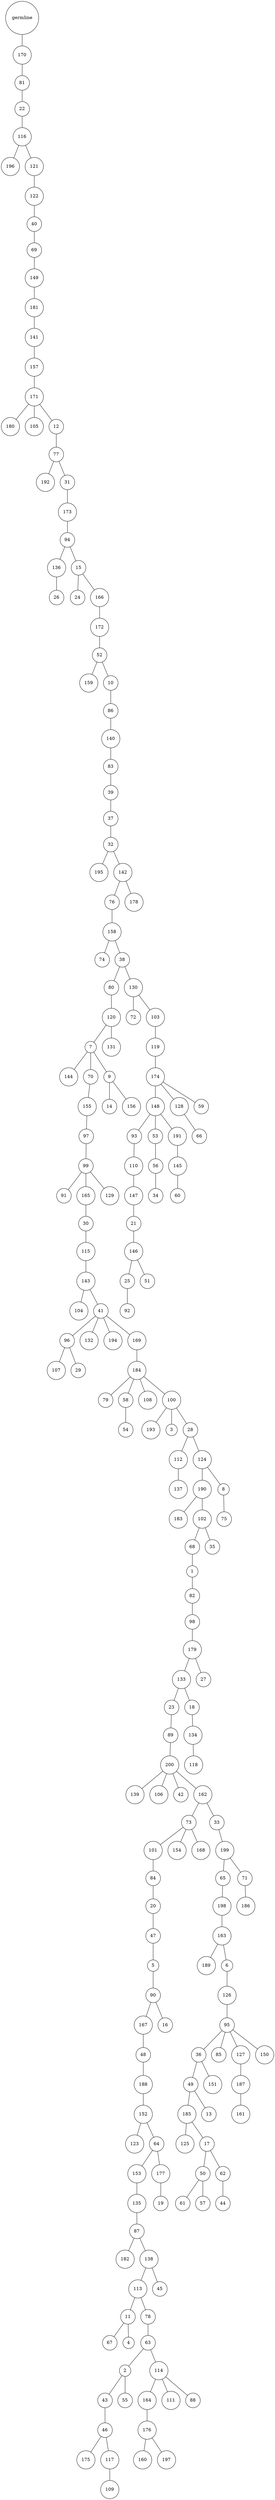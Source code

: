 graph {
	rankdir=UD;
	splines=line;
	node [shape=circle]
	"0x7fc519b49520" [label="germline"];
	"0x7fc519b49550" [label="170"];
	"0x7fc519b49520" -- "0x7fc519b49550" ;
	"0x7fc519b49580" [label="81"];
	"0x7fc519b49550" -- "0x7fc519b49580" ;
	"0x7fc519b495b0" [label="22"];
	"0x7fc519b49580" -- "0x7fc519b495b0" ;
	"0x7fc519b495e0" [label="116"];
	"0x7fc519b495b0" -- "0x7fc519b495e0" ;
	"0x7fc519b49610" [label="196"];
	"0x7fc519b495e0" -- "0x7fc519b49610" ;
	"0x7fc519b49640" [label="121"];
	"0x7fc519b495e0" -- "0x7fc519b49640" ;
	"0x7fc519b49670" [label="122"];
	"0x7fc519b49640" -- "0x7fc519b49670" ;
	"0x7fc519b496a0" [label="40"];
	"0x7fc519b49670" -- "0x7fc519b496a0" ;
	"0x7fc519b496d0" [label="69"];
	"0x7fc519b496a0" -- "0x7fc519b496d0" ;
	"0x7fc519b49700" [label="149"];
	"0x7fc519b496d0" -- "0x7fc519b49700" ;
	"0x7fc519b49730" [label="181"];
	"0x7fc519b49700" -- "0x7fc519b49730" ;
	"0x7fc519b49760" [label="141"];
	"0x7fc519b49730" -- "0x7fc519b49760" ;
	"0x7fc519b49790" [label="157"];
	"0x7fc519b49760" -- "0x7fc519b49790" ;
	"0x7fc519b497c0" [label="171"];
	"0x7fc519b49790" -- "0x7fc519b497c0" ;
	"0x7fc519b497f0" [label="180"];
	"0x7fc519b497c0" -- "0x7fc519b497f0" ;
	"0x7fc519b49820" [label="105"];
	"0x7fc519b497c0" -- "0x7fc519b49820" ;
	"0x7fc519b49850" [label="12"];
	"0x7fc519b497c0" -- "0x7fc519b49850" ;
	"0x7fc519b49880" [label="77"];
	"0x7fc519b49850" -- "0x7fc519b49880" ;
	"0x7fc519b498b0" [label="192"];
	"0x7fc519b49880" -- "0x7fc519b498b0" ;
	"0x7fc519b498e0" [label="31"];
	"0x7fc519b49880" -- "0x7fc519b498e0" ;
	"0x7fc519b49910" [label="173"];
	"0x7fc519b498e0" -- "0x7fc519b49910" ;
	"0x7fc519b49940" [label="94"];
	"0x7fc519b49910" -- "0x7fc519b49940" ;
	"0x7fc519b49970" [label="136"];
	"0x7fc519b49940" -- "0x7fc519b49970" ;
	"0x7fc519b499a0" [label="26"];
	"0x7fc519b49970" -- "0x7fc519b499a0" ;
	"0x7fc519b499d0" [label="15"];
	"0x7fc519b49940" -- "0x7fc519b499d0" ;
	"0x7fc519b49a00" [label="24"];
	"0x7fc519b499d0" -- "0x7fc519b49a00" ;
	"0x7fc519b49a30" [label="166"];
	"0x7fc519b499d0" -- "0x7fc519b49a30" ;
	"0x7fc519b49a60" [label="172"];
	"0x7fc519b49a30" -- "0x7fc519b49a60" ;
	"0x7fc519b49a90" [label="52"];
	"0x7fc519b49a60" -- "0x7fc519b49a90" ;
	"0x7fc519b49ac0" [label="159"];
	"0x7fc519b49a90" -- "0x7fc519b49ac0" ;
	"0x7fc519b49af0" [label="10"];
	"0x7fc519b49a90" -- "0x7fc519b49af0" ;
	"0x7fc519b49b20" [label="86"];
	"0x7fc519b49af0" -- "0x7fc519b49b20" ;
	"0x7fc519b49b50" [label="140"];
	"0x7fc519b49b20" -- "0x7fc519b49b50" ;
	"0x7fc519b49b80" [label="83"];
	"0x7fc519b49b50" -- "0x7fc519b49b80" ;
	"0x7fc519b49bb0" [label="39"];
	"0x7fc519b49b80" -- "0x7fc519b49bb0" ;
	"0x7fc519b49be0" [label="37"];
	"0x7fc519b49bb0" -- "0x7fc519b49be0" ;
	"0x7fc519b49c10" [label="32"];
	"0x7fc519b49be0" -- "0x7fc519b49c10" ;
	"0x7fc519b49c40" [label="195"];
	"0x7fc519b49c10" -- "0x7fc519b49c40" ;
	"0x7fc519b49c70" [label="142"];
	"0x7fc519b49c10" -- "0x7fc519b49c70" ;
	"0x7fc519b49ca0" [label="76"];
	"0x7fc519b49c70" -- "0x7fc519b49ca0" ;
	"0x7fc519b49cd0" [label="158"];
	"0x7fc519b49ca0" -- "0x7fc519b49cd0" ;
	"0x7fc519b49d00" [label="74"];
	"0x7fc519b49cd0" -- "0x7fc519b49d00" ;
	"0x7fc519b49d30" [label="38"];
	"0x7fc519b49cd0" -- "0x7fc519b49d30" ;
	"0x7fc519b49d60" [label="80"];
	"0x7fc519b49d30" -- "0x7fc519b49d60" ;
	"0x7fc519b49d90" [label="120"];
	"0x7fc519b49d60" -- "0x7fc519b49d90" ;
	"0x7fc519b49dc0" [label="7"];
	"0x7fc519b49d90" -- "0x7fc519b49dc0" ;
	"0x7fc519b49df0" [label="144"];
	"0x7fc519b49dc0" -- "0x7fc519b49df0" ;
	"0x7fc519b49e20" [label="70"];
	"0x7fc519b49dc0" -- "0x7fc519b49e20" ;
	"0x7fc519b49e50" [label="155"];
	"0x7fc519b49e20" -- "0x7fc519b49e50" ;
	"0x7fc519b49e80" [label="97"];
	"0x7fc519b49e50" -- "0x7fc519b49e80" ;
	"0x7fc519b49eb0" [label="99"];
	"0x7fc519b49e80" -- "0x7fc519b49eb0" ;
	"0x7fc519b49ee0" [label="91"];
	"0x7fc519b49eb0" -- "0x7fc519b49ee0" ;
	"0x7fc519b49f10" [label="165"];
	"0x7fc519b49eb0" -- "0x7fc519b49f10" ;
	"0x7fc519b49f40" [label="30"];
	"0x7fc519b49f10" -- "0x7fc519b49f40" ;
	"0x7fc519b49f70" [label="115"];
	"0x7fc519b49f40" -- "0x7fc519b49f70" ;
	"0x7fc519b49fa0" [label="143"];
	"0x7fc519b49f70" -- "0x7fc519b49fa0" ;
	"0x7fc519b49fd0" [label="104"];
	"0x7fc519b49fa0" -- "0x7fc519b49fd0" ;
	"0x7fc519b4d040" [label="41"];
	"0x7fc519b49fa0" -- "0x7fc519b4d040" ;
	"0x7fc519b4d070" [label="96"];
	"0x7fc519b4d040" -- "0x7fc519b4d070" ;
	"0x7fc519b4d0a0" [label="107"];
	"0x7fc519b4d070" -- "0x7fc519b4d0a0" ;
	"0x7fc519b4d0d0" [label="29"];
	"0x7fc519b4d070" -- "0x7fc519b4d0d0" ;
	"0x7fc519b4d100" [label="132"];
	"0x7fc519b4d040" -- "0x7fc519b4d100" ;
	"0x7fc519b4d130" [label="194"];
	"0x7fc519b4d040" -- "0x7fc519b4d130" ;
	"0x7fc519b4d160" [label="169"];
	"0x7fc519b4d040" -- "0x7fc519b4d160" ;
	"0x7fc519b4d190" [label="184"];
	"0x7fc519b4d160" -- "0x7fc519b4d190" ;
	"0x7fc519b4d1c0" [label="79"];
	"0x7fc519b4d190" -- "0x7fc519b4d1c0" ;
	"0x7fc519b4d1f0" [label="58"];
	"0x7fc519b4d190" -- "0x7fc519b4d1f0" ;
	"0x7fc519b4d220" [label="54"];
	"0x7fc519b4d1f0" -- "0x7fc519b4d220" ;
	"0x7fc519b4d250" [label="108"];
	"0x7fc519b4d190" -- "0x7fc519b4d250" ;
	"0x7fc519b4d280" [label="100"];
	"0x7fc519b4d190" -- "0x7fc519b4d280" ;
	"0x7fc519b4d2b0" [label="193"];
	"0x7fc519b4d280" -- "0x7fc519b4d2b0" ;
	"0x7fc519b4d2e0" [label="3"];
	"0x7fc519b4d280" -- "0x7fc519b4d2e0" ;
	"0x7fc519b4d310" [label="28"];
	"0x7fc519b4d280" -- "0x7fc519b4d310" ;
	"0x7fc519b4d340" [label="112"];
	"0x7fc519b4d310" -- "0x7fc519b4d340" ;
	"0x7fc519b4d370" [label="137"];
	"0x7fc519b4d340" -- "0x7fc519b4d370" ;
	"0x7fc519b4d3a0" [label="124"];
	"0x7fc519b4d310" -- "0x7fc519b4d3a0" ;
	"0x7fc519b4d3d0" [label="190"];
	"0x7fc519b4d3a0" -- "0x7fc519b4d3d0" ;
	"0x7fc519b4d400" [label="183"];
	"0x7fc519b4d3d0" -- "0x7fc519b4d400" ;
	"0x7fc519b4d430" [label="102"];
	"0x7fc519b4d3d0" -- "0x7fc519b4d430" ;
	"0x7fc519b4d460" [label="68"];
	"0x7fc519b4d430" -- "0x7fc519b4d460" ;
	"0x7fc519b4d490" [label="1"];
	"0x7fc519b4d460" -- "0x7fc519b4d490" ;
	"0x7fc519b4d4c0" [label="82"];
	"0x7fc519b4d490" -- "0x7fc519b4d4c0" ;
	"0x7fc519b4d4f0" [label="98"];
	"0x7fc519b4d4c0" -- "0x7fc519b4d4f0" ;
	"0x7fc519b4d520" [label="179"];
	"0x7fc519b4d4f0" -- "0x7fc519b4d520" ;
	"0x7fc519b4d550" [label="133"];
	"0x7fc519b4d520" -- "0x7fc519b4d550" ;
	"0x7fc519b4d580" [label="23"];
	"0x7fc519b4d550" -- "0x7fc519b4d580" ;
	"0x7fc519b4d5b0" [label="89"];
	"0x7fc519b4d580" -- "0x7fc519b4d5b0" ;
	"0x7fc519b4d5e0" [label="200"];
	"0x7fc519b4d5b0" -- "0x7fc519b4d5e0" ;
	"0x7fc519b4d610" [label="139"];
	"0x7fc519b4d5e0" -- "0x7fc519b4d610" ;
	"0x7fc519b4d640" [label="106"];
	"0x7fc519b4d5e0" -- "0x7fc519b4d640" ;
	"0x7fc519b4d670" [label="42"];
	"0x7fc519b4d5e0" -- "0x7fc519b4d670" ;
	"0x7fc519b4d6a0" [label="162"];
	"0x7fc519b4d5e0" -- "0x7fc519b4d6a0" ;
	"0x7fc519b4d6d0" [label="73"];
	"0x7fc519b4d6a0" -- "0x7fc519b4d6d0" ;
	"0x7fc519b4d700" [label="101"];
	"0x7fc519b4d6d0" -- "0x7fc519b4d700" ;
	"0x7fc519b4d730" [label="84"];
	"0x7fc519b4d700" -- "0x7fc519b4d730" ;
	"0x7fc519b4d760" [label="20"];
	"0x7fc519b4d730" -- "0x7fc519b4d760" ;
	"0x7fc519b4d790" [label="47"];
	"0x7fc519b4d760" -- "0x7fc519b4d790" ;
	"0x7fc519b4d7c0" [label="5"];
	"0x7fc519b4d790" -- "0x7fc519b4d7c0" ;
	"0x7fc519b4d7f0" [label="90"];
	"0x7fc519b4d7c0" -- "0x7fc519b4d7f0" ;
	"0x7fc519b4d820" [label="167"];
	"0x7fc519b4d7f0" -- "0x7fc519b4d820" ;
	"0x7fc519b4d850" [label="48"];
	"0x7fc519b4d820" -- "0x7fc519b4d850" ;
	"0x7fc519b4d880" [label="188"];
	"0x7fc519b4d850" -- "0x7fc519b4d880" ;
	"0x7fc519b4d8b0" [label="152"];
	"0x7fc519b4d880" -- "0x7fc519b4d8b0" ;
	"0x7fc519b4d8e0" [label="123"];
	"0x7fc519b4d8b0" -- "0x7fc519b4d8e0" ;
	"0x7fc519b4d910" [label="64"];
	"0x7fc519b4d8b0" -- "0x7fc519b4d910" ;
	"0x7fc519b4d940" [label="153"];
	"0x7fc519b4d910" -- "0x7fc519b4d940" ;
	"0x7fc519b4d970" [label="135"];
	"0x7fc519b4d940" -- "0x7fc519b4d970" ;
	"0x7fc519b4d9a0" [label="87"];
	"0x7fc519b4d970" -- "0x7fc519b4d9a0" ;
	"0x7fc519b4d9d0" [label="182"];
	"0x7fc519b4d9a0" -- "0x7fc519b4d9d0" ;
	"0x7fc519b4da00" [label="138"];
	"0x7fc519b4d9a0" -- "0x7fc519b4da00" ;
	"0x7fc519b4da30" [label="113"];
	"0x7fc519b4da00" -- "0x7fc519b4da30" ;
	"0x7fc519b4da60" [label="11"];
	"0x7fc519b4da30" -- "0x7fc519b4da60" ;
	"0x7fc519b4da90" [label="67"];
	"0x7fc519b4da60" -- "0x7fc519b4da90" ;
	"0x7fc519b4dac0" [label="4"];
	"0x7fc519b4da60" -- "0x7fc519b4dac0" ;
	"0x7fc519b4daf0" [label="78"];
	"0x7fc519b4da30" -- "0x7fc519b4daf0" ;
	"0x7fc519b4db20" [label="63"];
	"0x7fc519b4daf0" -- "0x7fc519b4db20" ;
	"0x7fc519b4db50" [label="2"];
	"0x7fc519b4db20" -- "0x7fc519b4db50" ;
	"0x7fc519b4db80" [label="43"];
	"0x7fc519b4db50" -- "0x7fc519b4db80" ;
	"0x7fc519b4dbb0" [label="46"];
	"0x7fc519b4db80" -- "0x7fc519b4dbb0" ;
	"0x7fc519b4dbe0" [label="175"];
	"0x7fc519b4dbb0" -- "0x7fc519b4dbe0" ;
	"0x7fc519b4dc10" [label="117"];
	"0x7fc519b4dbb0" -- "0x7fc519b4dc10" ;
	"0x7fc519b4dc40" [label="109"];
	"0x7fc519b4dc10" -- "0x7fc519b4dc40" ;
	"0x7fc519b4dc70" [label="55"];
	"0x7fc519b4db50" -- "0x7fc519b4dc70" ;
	"0x7fc519b4dca0" [label="114"];
	"0x7fc519b4db20" -- "0x7fc519b4dca0" ;
	"0x7fc519b4dcd0" [label="164"];
	"0x7fc519b4dca0" -- "0x7fc519b4dcd0" ;
	"0x7fc519b4dd00" [label="176"];
	"0x7fc519b4dcd0" -- "0x7fc519b4dd00" ;
	"0x7fc519b4dd30" [label="160"];
	"0x7fc519b4dd00" -- "0x7fc519b4dd30" ;
	"0x7fc519b4dd60" [label="197"];
	"0x7fc519b4dd00" -- "0x7fc519b4dd60" ;
	"0x7fc519b4dd90" [label="111"];
	"0x7fc519b4dca0" -- "0x7fc519b4dd90" ;
	"0x7fc519b4ddc0" [label="88"];
	"0x7fc519b4dca0" -- "0x7fc519b4ddc0" ;
	"0x7fc519b4ddf0" [label="45"];
	"0x7fc519b4da00" -- "0x7fc519b4ddf0" ;
	"0x7fc519b4de20" [label="177"];
	"0x7fc519b4d910" -- "0x7fc519b4de20" ;
	"0x7fc519b4de50" [label="19"];
	"0x7fc519b4de20" -- "0x7fc519b4de50" ;
	"0x7fc519b4de80" [label="16"];
	"0x7fc519b4d7f0" -- "0x7fc519b4de80" ;
	"0x7fc519b4deb0" [label="154"];
	"0x7fc519b4d6d0" -- "0x7fc519b4deb0" ;
	"0x7fc519b4dee0" [label="168"];
	"0x7fc519b4d6d0" -- "0x7fc519b4dee0" ;
	"0x7fc519b4df10" [label="33"];
	"0x7fc519b4d6a0" -- "0x7fc519b4df10" ;
	"0x7fc519b4df40" [label="199"];
	"0x7fc519b4df10" -- "0x7fc519b4df40" ;
	"0x7fc519b4df70" [label="65"];
	"0x7fc519b4df40" -- "0x7fc519b4df70" ;
	"0x7fc519b4dfa0" [label="198"];
	"0x7fc519b4df70" -- "0x7fc519b4dfa0" ;
	"0x7fc519b4dfd0" [label="163"];
	"0x7fc519b4dfa0" -- "0x7fc519b4dfd0" ;
	"0x7fc519b56040" [label="189"];
	"0x7fc519b4dfd0" -- "0x7fc519b56040" ;
	"0x7fc519b56070" [label="6"];
	"0x7fc519b4dfd0" -- "0x7fc519b56070" ;
	"0x7fc519b560a0" [label="126"];
	"0x7fc519b56070" -- "0x7fc519b560a0" ;
	"0x7fc519b560d0" [label="95"];
	"0x7fc519b560a0" -- "0x7fc519b560d0" ;
	"0x7fc519b56100" [label="36"];
	"0x7fc519b560d0" -- "0x7fc519b56100" ;
	"0x7fc519b56130" [label="49"];
	"0x7fc519b56100" -- "0x7fc519b56130" ;
	"0x7fc519b56160" [label="185"];
	"0x7fc519b56130" -- "0x7fc519b56160" ;
	"0x7fc519b56190" [label="125"];
	"0x7fc519b56160" -- "0x7fc519b56190" ;
	"0x7fc519b561c0" [label="17"];
	"0x7fc519b56160" -- "0x7fc519b561c0" ;
	"0x7fc519b561f0" [label="50"];
	"0x7fc519b561c0" -- "0x7fc519b561f0" ;
	"0x7fc519b56220" [label="61"];
	"0x7fc519b561f0" -- "0x7fc519b56220" ;
	"0x7fc519b56250" [label="57"];
	"0x7fc519b561f0" -- "0x7fc519b56250" ;
	"0x7fc519b56280" [label="62"];
	"0x7fc519b561c0" -- "0x7fc519b56280" ;
	"0x7fc519b562b0" [label="44"];
	"0x7fc519b56280" -- "0x7fc519b562b0" ;
	"0x7fc519b562e0" [label="13"];
	"0x7fc519b56130" -- "0x7fc519b562e0" ;
	"0x7fc519b56310" [label="151"];
	"0x7fc519b56100" -- "0x7fc519b56310" ;
	"0x7fc519b56340" [label="85"];
	"0x7fc519b560d0" -- "0x7fc519b56340" ;
	"0x7fc519b56370" [label="127"];
	"0x7fc519b560d0" -- "0x7fc519b56370" ;
	"0x7fc519b563a0" [label="187"];
	"0x7fc519b56370" -- "0x7fc519b563a0" ;
	"0x7fc519b563d0" [label="161"];
	"0x7fc519b563a0" -- "0x7fc519b563d0" ;
	"0x7fc519b56400" [label="150"];
	"0x7fc519b560d0" -- "0x7fc519b56400" ;
	"0x7fc519b56430" [label="71"];
	"0x7fc519b4df40" -- "0x7fc519b56430" ;
	"0x7fc519b56460" [label="186"];
	"0x7fc519b56430" -- "0x7fc519b56460" ;
	"0x7fc519b56490" [label="18"];
	"0x7fc519b4d550" -- "0x7fc519b56490" ;
	"0x7fc519b564c0" [label="134"];
	"0x7fc519b56490" -- "0x7fc519b564c0" ;
	"0x7fc519b564f0" [label="118"];
	"0x7fc519b564c0" -- "0x7fc519b564f0" ;
	"0x7fc519b56520" [label="27"];
	"0x7fc519b4d520" -- "0x7fc519b56520" ;
	"0x7fc519b56550" [label="35"];
	"0x7fc519b4d430" -- "0x7fc519b56550" ;
	"0x7fc519b56580" [label="8"];
	"0x7fc519b4d3a0" -- "0x7fc519b56580" ;
	"0x7fc519b565b0" [label="75"];
	"0x7fc519b56580" -- "0x7fc519b565b0" ;
	"0x7fc519b565e0" [label="129"];
	"0x7fc519b49eb0" -- "0x7fc519b565e0" ;
	"0x7fc519b56610" [label="9"];
	"0x7fc519b49dc0" -- "0x7fc519b56610" ;
	"0x7fc519b56640" [label="14"];
	"0x7fc519b56610" -- "0x7fc519b56640" ;
	"0x7fc519b56670" [label="156"];
	"0x7fc519b56610" -- "0x7fc519b56670" ;
	"0x7fc519b566a0" [label="131"];
	"0x7fc519b49d90" -- "0x7fc519b566a0" ;
	"0x7fc519b566d0" [label="130"];
	"0x7fc519b49d30" -- "0x7fc519b566d0" ;
	"0x7fc519b56700" [label="72"];
	"0x7fc519b566d0" -- "0x7fc519b56700" ;
	"0x7fc519b56730" [label="103"];
	"0x7fc519b566d0" -- "0x7fc519b56730" ;
	"0x7fc519b56760" [label="119"];
	"0x7fc519b56730" -- "0x7fc519b56760" ;
	"0x7fc519b56790" [label="174"];
	"0x7fc519b56760" -- "0x7fc519b56790" ;
	"0x7fc519b567c0" [label="148"];
	"0x7fc519b56790" -- "0x7fc519b567c0" ;
	"0x7fc519b567f0" [label="93"];
	"0x7fc519b567c0" -- "0x7fc519b567f0" ;
	"0x7fc519b56820" [label="110"];
	"0x7fc519b567f0" -- "0x7fc519b56820" ;
	"0x7fc519b56850" [label="147"];
	"0x7fc519b56820" -- "0x7fc519b56850" ;
	"0x7fc519b56880" [label="21"];
	"0x7fc519b56850" -- "0x7fc519b56880" ;
	"0x7fc519b568b0" [label="146"];
	"0x7fc519b56880" -- "0x7fc519b568b0" ;
	"0x7fc519b568e0" [label="25"];
	"0x7fc519b568b0" -- "0x7fc519b568e0" ;
	"0x7fc519b56910" [label="92"];
	"0x7fc519b568e0" -- "0x7fc519b56910" ;
	"0x7fc519b56940" [label="51"];
	"0x7fc519b568b0" -- "0x7fc519b56940" ;
	"0x7fc519b56970" [label="53"];
	"0x7fc519b567c0" -- "0x7fc519b56970" ;
	"0x7fc519b569a0" [label="56"];
	"0x7fc519b56970" -- "0x7fc519b569a0" ;
	"0x7fc519b569d0" [label="34"];
	"0x7fc519b569a0" -- "0x7fc519b569d0" ;
	"0x7fc519b56a00" [label="191"];
	"0x7fc519b567c0" -- "0x7fc519b56a00" ;
	"0x7fc519b56a30" [label="145"];
	"0x7fc519b56a00" -- "0x7fc519b56a30" ;
	"0x7fc519b56a60" [label="60"];
	"0x7fc519b56a30" -- "0x7fc519b56a60" ;
	"0x7fc519b56a90" [label="128"];
	"0x7fc519b56790" -- "0x7fc519b56a90" ;
	"0x7fc519b56ac0" [label="66"];
	"0x7fc519b56a90" -- "0x7fc519b56ac0" ;
	"0x7fc519b56af0" [label="59"];
	"0x7fc519b56790" -- "0x7fc519b56af0" ;
	"0x7fc519b56b20" [label="178"];
	"0x7fc519b49c70" -- "0x7fc519b56b20" ;
}

